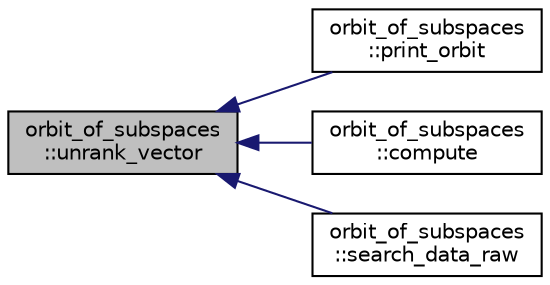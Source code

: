 digraph "orbit_of_subspaces::unrank_vector"
{
  edge [fontname="Helvetica",fontsize="10",labelfontname="Helvetica",labelfontsize="10"];
  node [fontname="Helvetica",fontsize="10",shape=record];
  rankdir="LR";
  Node269 [label="orbit_of_subspaces\l::unrank_vector",height=0.2,width=0.4,color="black", fillcolor="grey75", style="filled", fontcolor="black"];
  Node269 -> Node270 [dir="back",color="midnightblue",fontsize="10",style="solid",fontname="Helvetica"];
  Node270 [label="orbit_of_subspaces\l::print_orbit",height=0.2,width=0.4,color="black", fillcolor="white", style="filled",URL="$d5/d64/classorbit__of__subspaces.html#ab50f480e950d276898adbb081dde10bc"];
  Node269 -> Node271 [dir="back",color="midnightblue",fontsize="10",style="solid",fontname="Helvetica"];
  Node271 [label="orbit_of_subspaces\l::compute",height=0.2,width=0.4,color="black", fillcolor="white", style="filled",URL="$d5/d64/classorbit__of__subspaces.html#a4db831667990a71f13394c7c4d83b6e6"];
  Node269 -> Node272 [dir="back",color="midnightblue",fontsize="10",style="solid",fontname="Helvetica"];
  Node272 [label="orbit_of_subspaces\l::search_data_raw",height=0.2,width=0.4,color="black", fillcolor="white", style="filled",URL="$d5/d64/classorbit__of__subspaces.html#a0e461d5ddbf42afc7285ce0ead9976d9"];
}
